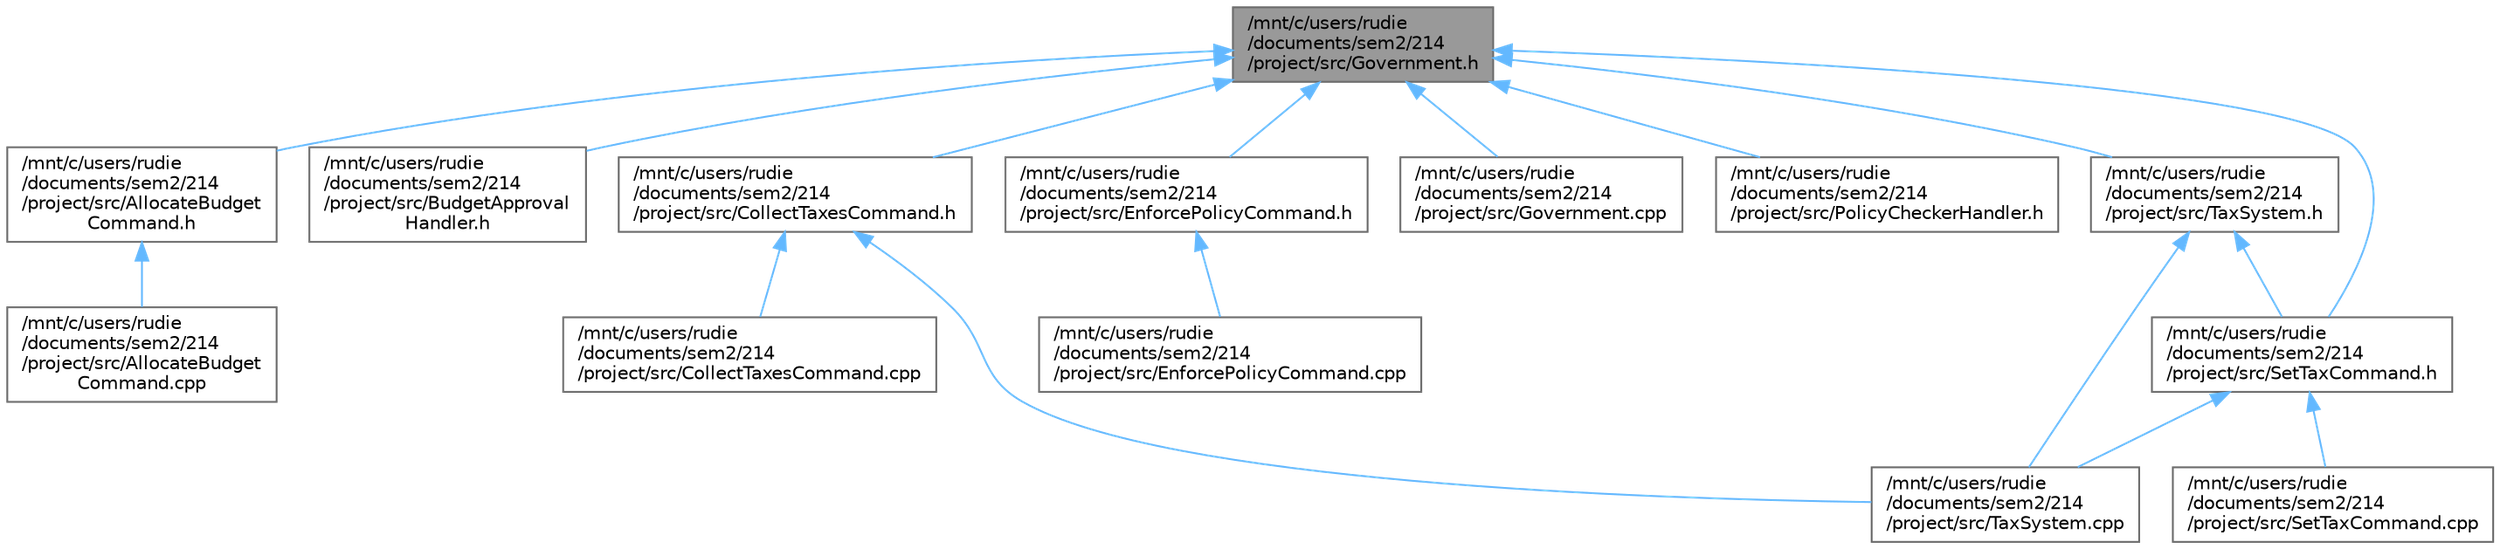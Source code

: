 digraph "/mnt/c/users/rudie/documents/sem2/214/project/src/Government.h"
{
 // LATEX_PDF_SIZE
  bgcolor="transparent";
  edge [fontname=Helvetica,fontsize=10,labelfontname=Helvetica,labelfontsize=10];
  node [fontname=Helvetica,fontsize=10,shape=box,height=0.2,width=0.4];
  Node1 [id="Node000001",label="/mnt/c/users/rudie\l/documents/sem2/214\l/project/src/Government.h",height=0.2,width=0.4,color="gray40", fillcolor="grey60", style="filled", fontcolor="black",tooltip="Definition of the Government class."];
  Node1 -> Node2 [id="edge17_Node000001_Node000002",dir="back",color="steelblue1",style="solid",tooltip=" "];
  Node2 [id="Node000002",label="/mnt/c/users/rudie\l/documents/sem2/214\l/project/src/AllocateBudget\lCommand.h",height=0.2,width=0.4,color="grey40", fillcolor="white", style="filled",URL="$AllocateBudgetCommand_8h.html",tooltip="Definition of the AllocateBudgetCommand class."];
  Node2 -> Node3 [id="edge18_Node000002_Node000003",dir="back",color="steelblue1",style="solid",tooltip=" "];
  Node3 [id="Node000003",label="/mnt/c/users/rudie\l/documents/sem2/214\l/project/src/AllocateBudget\lCommand.cpp",height=0.2,width=0.4,color="grey40", fillcolor="white", style="filled",URL="$AllocateBudgetCommand_8cpp.html",tooltip="Implementation of the AllocateBudgetCommand class."];
  Node1 -> Node4 [id="edge19_Node000001_Node000004",dir="back",color="steelblue1",style="solid",tooltip=" "];
  Node4 [id="Node000004",label="/mnt/c/users/rudie\l/documents/sem2/214\l/project/src/BudgetApproval\lHandler.h",height=0.2,width=0.4,color="grey40", fillcolor="white", style="filled",URL="$BudgetApprovalHandler_8h.html",tooltip="Definition of the BudgetApprovalHandler class."];
  Node1 -> Node5 [id="edge20_Node000001_Node000005",dir="back",color="steelblue1",style="solid",tooltip=" "];
  Node5 [id="Node000005",label="/mnt/c/users/rudie\l/documents/sem2/214\l/project/src/CollectTaxesCommand.h",height=0.2,width=0.4,color="grey40", fillcolor="white", style="filled",URL="$CollectTaxesCommand_8h.html",tooltip="Declaration of the CollectTaxesCommand class."];
  Node5 -> Node6 [id="edge21_Node000005_Node000006",dir="back",color="steelblue1",style="solid",tooltip=" "];
  Node6 [id="Node000006",label="/mnt/c/users/rudie\l/documents/sem2/214\l/project/src/CollectTaxesCommand.cpp",height=0.2,width=0.4,color="grey40", fillcolor="white", style="filled",URL="$CollectTaxesCommand_8cpp.html",tooltip="Implementation of the CollectTaxesCommand class."];
  Node5 -> Node7 [id="edge22_Node000005_Node000007",dir="back",color="steelblue1",style="solid",tooltip=" "];
  Node7 [id="Node000007",label="/mnt/c/users/rudie\l/documents/sem2/214\l/project/src/TaxSystem.cpp",height=0.2,width=0.4,color="grey40", fillcolor="white", style="filled",URL="$TaxSystem_8cpp.html",tooltip="Implementation of the TaxSystem class."];
  Node1 -> Node8 [id="edge23_Node000001_Node000008",dir="back",color="steelblue1",style="solid",tooltip=" "];
  Node8 [id="Node000008",label="/mnt/c/users/rudie\l/documents/sem2/214\l/project/src/EnforcePolicyCommand.h",height=0.2,width=0.4,color="grey40", fillcolor="white", style="filled",URL="$EnforcePolicyCommand_8h.html",tooltip="Declaration of the EnforcePolicyCommand class for enforcing policies in the government."];
  Node8 -> Node9 [id="edge24_Node000008_Node000009",dir="back",color="steelblue1",style="solid",tooltip=" "];
  Node9 [id="Node000009",label="/mnt/c/users/rudie\l/documents/sem2/214\l/project/src/EnforcePolicyCommand.cpp",height=0.2,width=0.4,color="grey40", fillcolor="white", style="filled",URL="$EnforcePolicyCommand_8cpp.html",tooltip="Implementation of the EnforcePolicyCommand class for enforcing policies in the government."];
  Node1 -> Node10 [id="edge25_Node000001_Node000010",dir="back",color="steelblue1",style="solid",tooltip=" "];
  Node10 [id="Node000010",label="/mnt/c/users/rudie\l/documents/sem2/214\l/project/src/Government.cpp",height=0.2,width=0.4,color="grey40", fillcolor="white", style="filled",URL="$Government_8cpp.html",tooltip="Implementation of the Government class."];
  Node1 -> Node11 [id="edge26_Node000001_Node000011",dir="back",color="steelblue1",style="solid",tooltip=" "];
  Node11 [id="Node000011",label="/mnt/c/users/rudie\l/documents/sem2/214\l/project/src/PolicyCheckerHandler.h",height=0.2,width=0.4,color="grey40", fillcolor="white", style="filled",URL="$PolicyCheckerHandler_8h.html",tooltip="Definition of the PolicyCheckerHandler class."];
  Node1 -> Node12 [id="edge27_Node000001_Node000012",dir="back",color="steelblue1",style="solid",tooltip=" "];
  Node12 [id="Node000012",label="/mnt/c/users/rudie\l/documents/sem2/214\l/project/src/SetTaxCommand.h",height=0.2,width=0.4,color="grey40", fillcolor="white", style="filled",URL="$SetTaxCommand_8h.html",tooltip="Declaration of the SetTaxCommand class."];
  Node12 -> Node13 [id="edge28_Node000012_Node000013",dir="back",color="steelblue1",style="solid",tooltip=" "];
  Node13 [id="Node000013",label="/mnt/c/users/rudie\l/documents/sem2/214\l/project/src/SetTaxCommand.cpp",height=0.2,width=0.4,color="grey40", fillcolor="white", style="filled",URL="$SetTaxCommand_8cpp.html",tooltip="Implementation of the SetTaxCommand class."];
  Node12 -> Node7 [id="edge29_Node000012_Node000007",dir="back",color="steelblue1",style="solid",tooltip=" "];
  Node1 -> Node14 [id="edge30_Node000001_Node000014",dir="back",color="steelblue1",style="solid",tooltip=" "];
  Node14 [id="Node000014",label="/mnt/c/users/rudie\l/documents/sem2/214\l/project/src/TaxSystem.h",height=0.2,width=0.4,color="grey40", fillcolor="white", style="filled",URL="$TaxSystem_8h_source.html",tooltip=" "];
  Node14 -> Node12 [id="edge31_Node000014_Node000012",dir="back",color="steelblue1",style="solid",tooltip=" "];
  Node14 -> Node7 [id="edge32_Node000014_Node000007",dir="back",color="steelblue1",style="solid",tooltip=" "];
}
